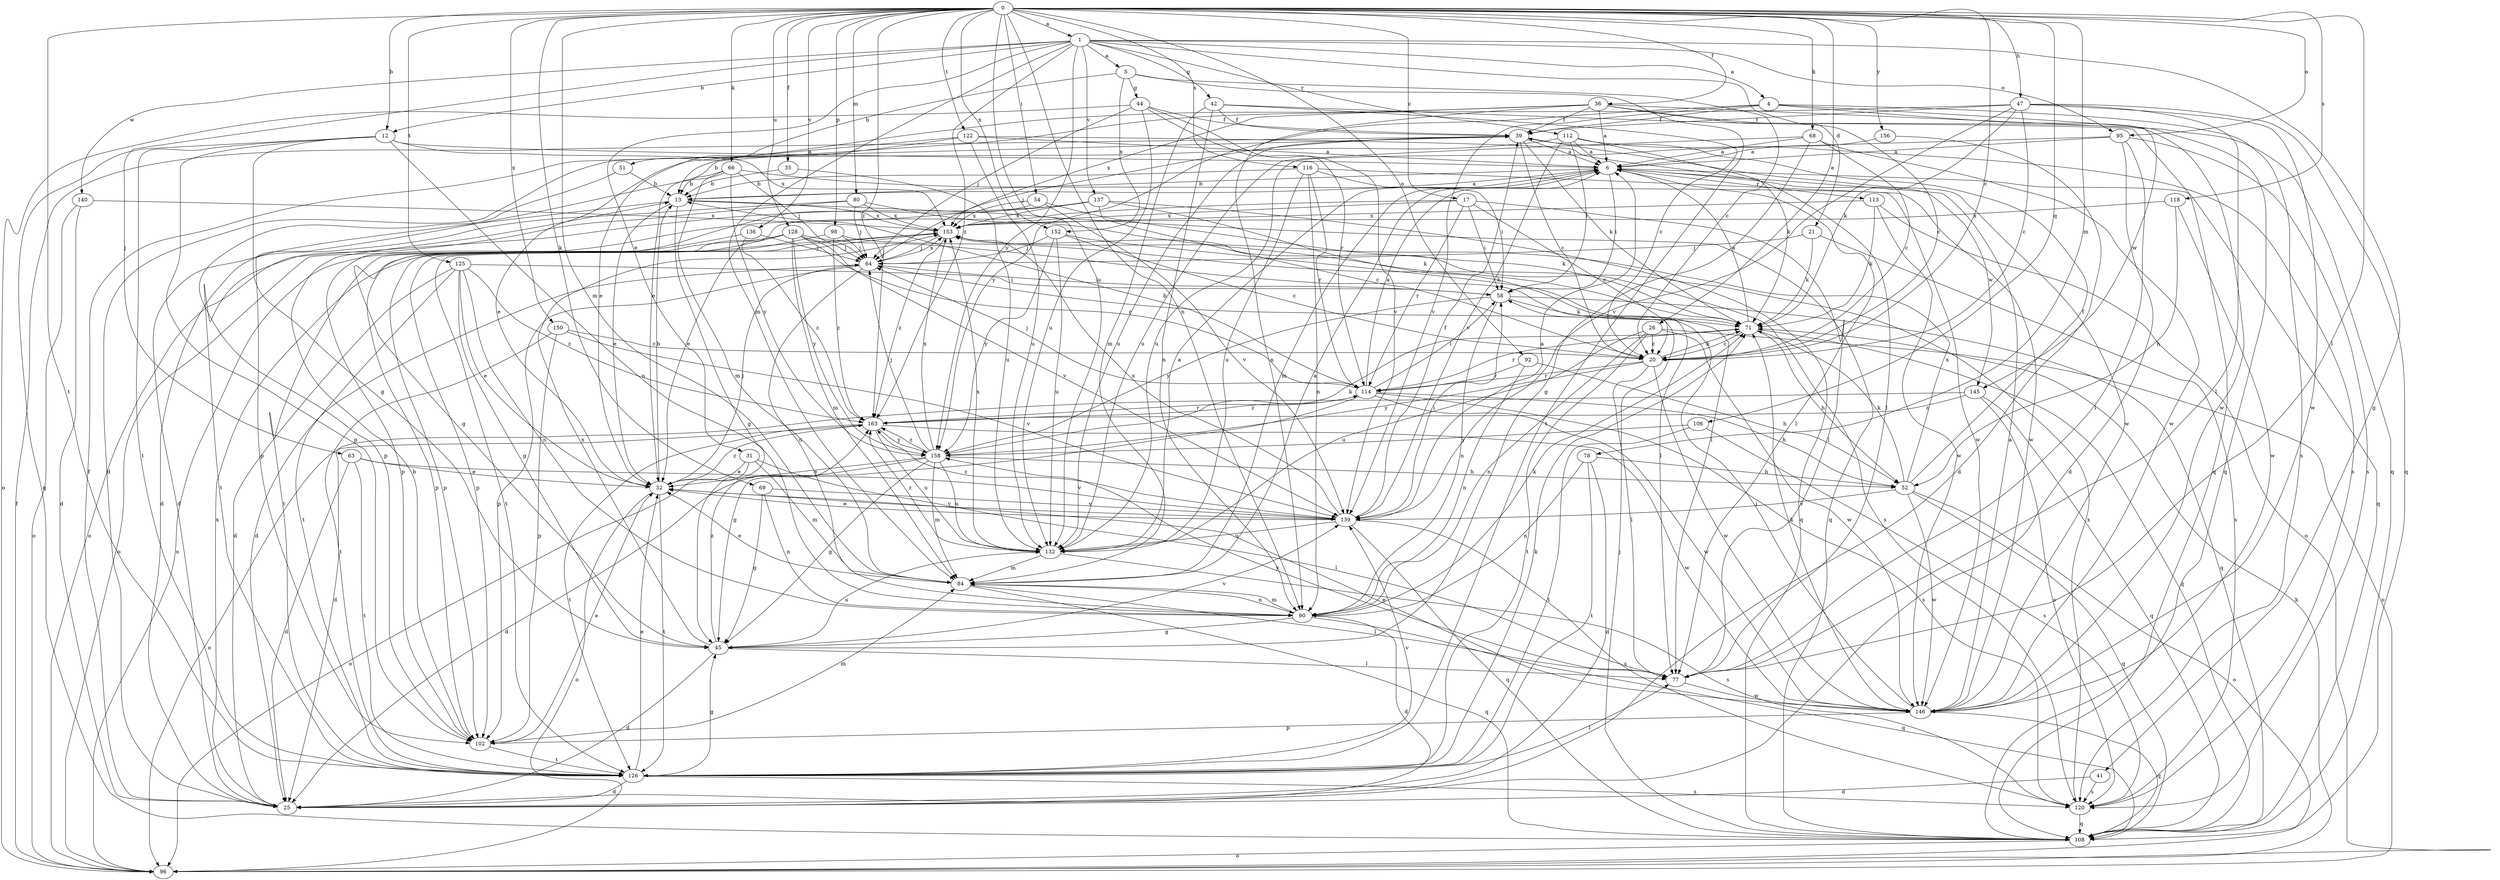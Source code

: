 strict digraph  {
0;
1;
4;
5;
6;
12;
13;
17;
20;
21;
25;
26;
31;
32;
35;
36;
39;
41;
42;
44;
45;
47;
51;
52;
54;
58;
63;
64;
66;
68;
69;
71;
77;
78;
80;
84;
90;
92;
95;
96;
98;
102;
106;
108;
112;
113;
114;
116;
118;
120;
122;
125;
126;
128;
132;
136;
137;
139;
140;
145;
146;
150;
152;
153;
156;
158;
163;
0 -> 1  [label=a];
0 -> 12  [label=b];
0 -> 17  [label=c];
0 -> 20  [label=c];
0 -> 26  [label=e];
0 -> 35  [label=f];
0 -> 36  [label=f];
0 -> 47  [label=h];
0 -> 54  [label=i];
0 -> 66  [label=k];
0 -> 68  [label=k];
0 -> 69  [label=k];
0 -> 77  [label=l];
0 -> 78  [label=m];
0 -> 80  [label=m];
0 -> 84  [label=m];
0 -> 90  [label=n];
0 -> 92  [label=o];
0 -> 95  [label=o];
0 -> 98  [label=p];
0 -> 106  [label=q];
0 -> 116  [label=s];
0 -> 118  [label=s];
0 -> 122  [label=t];
0 -> 125  [label=t];
0 -> 126  [label=t];
0 -> 128  [label=u];
0 -> 132  [label=u];
0 -> 136  [label=v];
0 -> 150  [label=x];
0 -> 152  [label=x];
0 -> 156  [label=y];
0 -> 163  [label=z];
1 -> 4  [label=a];
1 -> 5  [label=a];
1 -> 12  [label=b];
1 -> 21  [label=d];
1 -> 31  [label=e];
1 -> 41  [label=g];
1 -> 42  [label=g];
1 -> 63  [label=j];
1 -> 84  [label=m];
1 -> 95  [label=o];
1 -> 112  [label=r];
1 -> 137  [label=v];
1 -> 140  [label=w];
1 -> 158  [label=y];
1 -> 163  [label=z];
4 -> 39  [label=f];
4 -> 108  [label=q];
4 -> 120  [label=s];
4 -> 139  [label=v];
4 -> 145  [label=w];
4 -> 158  [label=y];
5 -> 20  [label=c];
5 -> 44  [label=g];
5 -> 51  [label=h];
5 -> 126  [label=t];
5 -> 152  [label=x];
6 -> 13  [label=b];
6 -> 58  [label=i];
6 -> 77  [label=l];
6 -> 84  [label=m];
6 -> 108  [label=q];
6 -> 113  [label=r];
6 -> 145  [label=w];
12 -> 6  [label=a];
12 -> 45  [label=g];
12 -> 90  [label=n];
12 -> 102  [label=p];
12 -> 108  [label=q];
12 -> 126  [label=t];
12 -> 153  [label=x];
13 -> 6  [label=a];
13 -> 25  [label=d];
13 -> 32  [label=e];
13 -> 45  [label=g];
13 -> 108  [label=q];
13 -> 153  [label=x];
17 -> 20  [label=c];
17 -> 32  [label=e];
17 -> 58  [label=i];
17 -> 77  [label=l];
17 -> 114  [label=r];
17 -> 153  [label=x];
20 -> 71  [label=k];
20 -> 77  [label=l];
20 -> 114  [label=r];
20 -> 146  [label=w];
20 -> 158  [label=y];
21 -> 64  [label=j];
21 -> 71  [label=k];
21 -> 120  [label=s];
25 -> 39  [label=f];
25 -> 153  [label=x];
26 -> 20  [label=c];
26 -> 90  [label=n];
26 -> 96  [label=o];
26 -> 126  [label=t];
26 -> 132  [label=u];
26 -> 146  [label=w];
31 -> 32  [label=e];
31 -> 77  [label=l];
31 -> 84  [label=m];
31 -> 96  [label=o];
32 -> 13  [label=b];
32 -> 64  [label=j];
32 -> 96  [label=o];
32 -> 126  [label=t];
32 -> 139  [label=v];
32 -> 163  [label=z];
35 -> 13  [label=b];
35 -> 132  [label=u];
36 -> 6  [label=a];
36 -> 20  [label=c];
36 -> 32  [label=e];
36 -> 39  [label=f];
36 -> 90  [label=n];
36 -> 108  [label=q];
36 -> 146  [label=w];
36 -> 153  [label=x];
39 -> 6  [label=a];
39 -> 20  [label=c];
39 -> 64  [label=j];
39 -> 71  [label=k];
39 -> 132  [label=u];
39 -> 146  [label=w];
41 -> 25  [label=d];
41 -> 120  [label=s];
42 -> 20  [label=c];
42 -> 39  [label=f];
42 -> 84  [label=m];
42 -> 90  [label=n];
42 -> 108  [label=q];
44 -> 39  [label=f];
44 -> 64  [label=j];
44 -> 96  [label=o];
44 -> 114  [label=r];
44 -> 132  [label=u];
44 -> 139  [label=v];
45 -> 25  [label=d];
45 -> 77  [label=l];
45 -> 132  [label=u];
45 -> 139  [label=v];
45 -> 153  [label=x];
45 -> 163  [label=z];
47 -> 20  [label=c];
47 -> 32  [label=e];
47 -> 39  [label=f];
47 -> 71  [label=k];
47 -> 77  [label=l];
47 -> 108  [label=q];
47 -> 139  [label=v];
47 -> 146  [label=w];
51 -> 13  [label=b];
51 -> 102  [label=p];
52 -> 39  [label=f];
52 -> 71  [label=k];
52 -> 96  [label=o];
52 -> 108  [label=q];
52 -> 139  [label=v];
52 -> 146  [label=w];
52 -> 153  [label=x];
54 -> 45  [label=g];
54 -> 71  [label=k];
54 -> 139  [label=v];
54 -> 153  [label=x];
58 -> 71  [label=k];
58 -> 90  [label=n];
58 -> 108  [label=q];
58 -> 158  [label=y];
63 -> 25  [label=d];
63 -> 32  [label=e];
63 -> 126  [label=t];
63 -> 139  [label=v];
64 -> 25  [label=d];
64 -> 58  [label=i];
64 -> 90  [label=n];
64 -> 102  [label=p];
64 -> 153  [label=x];
66 -> 13  [label=b];
66 -> 64  [label=j];
66 -> 84  [label=m];
66 -> 102  [label=p];
66 -> 146  [label=w];
66 -> 158  [label=y];
68 -> 6  [label=a];
68 -> 20  [label=c];
68 -> 45  [label=g];
68 -> 132  [label=u];
68 -> 146  [label=w];
69 -> 45  [label=g];
69 -> 90  [label=n];
69 -> 139  [label=v];
71 -> 6  [label=a];
71 -> 20  [label=c];
71 -> 52  [label=h];
71 -> 108  [label=q];
71 -> 114  [label=r];
77 -> 146  [label=w];
77 -> 158  [label=y];
78 -> 25  [label=d];
78 -> 52  [label=h];
78 -> 90  [label=n];
78 -> 126  [label=t];
80 -> 25  [label=d];
80 -> 64  [label=j];
80 -> 71  [label=k];
80 -> 126  [label=t];
80 -> 153  [label=x];
84 -> 6  [label=a];
84 -> 32  [label=e];
84 -> 77  [label=l];
84 -> 90  [label=n];
84 -> 108  [label=q];
90 -> 25  [label=d];
90 -> 45  [label=g];
90 -> 71  [label=k];
90 -> 84  [label=m];
90 -> 108  [label=q];
92 -> 52  [label=h];
92 -> 90  [label=n];
92 -> 114  [label=r];
95 -> 6  [label=a];
95 -> 25  [label=d];
95 -> 77  [label=l];
95 -> 120  [label=s];
95 -> 132  [label=u];
96 -> 39  [label=f];
96 -> 71  [label=k];
98 -> 64  [label=j];
98 -> 102  [label=p];
98 -> 120  [label=s];
98 -> 163  [label=z];
102 -> 13  [label=b];
102 -> 32  [label=e];
102 -> 84  [label=m];
102 -> 126  [label=t];
106 -> 120  [label=s];
106 -> 126  [label=t];
106 -> 158  [label=y];
108 -> 64  [label=j];
108 -> 96  [label=o];
112 -> 6  [label=a];
112 -> 25  [label=d];
112 -> 58  [label=i];
112 -> 71  [label=k];
112 -> 120  [label=s];
112 -> 139  [label=v];
113 -> 71  [label=k];
113 -> 96  [label=o];
113 -> 146  [label=w];
113 -> 153  [label=x];
114 -> 6  [label=a];
114 -> 13  [label=b];
114 -> 45  [label=g];
114 -> 52  [label=h];
114 -> 58  [label=i];
114 -> 64  [label=j];
114 -> 120  [label=s];
114 -> 146  [label=w];
114 -> 163  [label=z];
116 -> 13  [label=b];
116 -> 58  [label=i];
116 -> 90  [label=n];
116 -> 114  [label=r];
116 -> 132  [label=u];
116 -> 146  [label=w];
118 -> 52  [label=h];
118 -> 146  [label=w];
118 -> 153  [label=x];
120 -> 108  [label=q];
120 -> 153  [label=x];
122 -> 6  [label=a];
122 -> 13  [label=b];
122 -> 32  [label=e];
122 -> 77  [label=l];
122 -> 132  [label=u];
125 -> 25  [label=d];
125 -> 32  [label=e];
125 -> 45  [label=g];
125 -> 58  [label=i];
125 -> 90  [label=n];
125 -> 126  [label=t];
125 -> 163  [label=z];
126 -> 25  [label=d];
126 -> 32  [label=e];
126 -> 45  [label=g];
126 -> 71  [label=k];
126 -> 77  [label=l];
126 -> 120  [label=s];
126 -> 139  [label=v];
128 -> 64  [label=j];
128 -> 77  [label=l];
128 -> 84  [label=m];
128 -> 96  [label=o];
128 -> 102  [label=p];
128 -> 114  [label=r];
128 -> 126  [label=t];
128 -> 139  [label=v];
128 -> 158  [label=y];
132 -> 6  [label=a];
132 -> 84  [label=m];
132 -> 120  [label=s];
132 -> 153  [label=x];
132 -> 163  [label=z];
136 -> 64  [label=j];
136 -> 96  [label=o];
136 -> 163  [label=z];
137 -> 20  [label=c];
137 -> 77  [label=l];
137 -> 96  [label=o];
137 -> 102  [label=p];
137 -> 108  [label=q];
137 -> 153  [label=x];
139 -> 6  [label=a];
139 -> 32  [label=e];
139 -> 39  [label=f];
139 -> 58  [label=i];
139 -> 108  [label=q];
139 -> 120  [label=s];
139 -> 132  [label=u];
139 -> 153  [label=x];
139 -> 163  [label=z];
140 -> 25  [label=d];
140 -> 96  [label=o];
140 -> 153  [label=x];
145 -> 25  [label=d];
145 -> 108  [label=q];
145 -> 120  [label=s];
145 -> 163  [label=z];
146 -> 6  [label=a];
146 -> 32  [label=e];
146 -> 58  [label=i];
146 -> 71  [label=k];
146 -> 102  [label=p];
146 -> 108  [label=q];
150 -> 20  [label=c];
150 -> 102  [label=p];
150 -> 126  [label=t];
150 -> 139  [label=v];
152 -> 20  [label=c];
152 -> 64  [label=j];
152 -> 71  [label=k];
152 -> 132  [label=u];
152 -> 158  [label=y];
153 -> 64  [label=j];
153 -> 102  [label=p];
153 -> 126  [label=t];
153 -> 163  [label=z];
156 -> 6  [label=a];
156 -> 25  [label=d];
158 -> 25  [label=d];
158 -> 32  [label=e];
158 -> 45  [label=g];
158 -> 52  [label=h];
158 -> 64  [label=j];
158 -> 71  [label=k];
158 -> 84  [label=m];
158 -> 132  [label=u];
158 -> 153  [label=x];
158 -> 163  [label=z];
163 -> 96  [label=o];
163 -> 114  [label=r];
163 -> 126  [label=t];
163 -> 132  [label=u];
163 -> 146  [label=w];
163 -> 158  [label=y];
}
